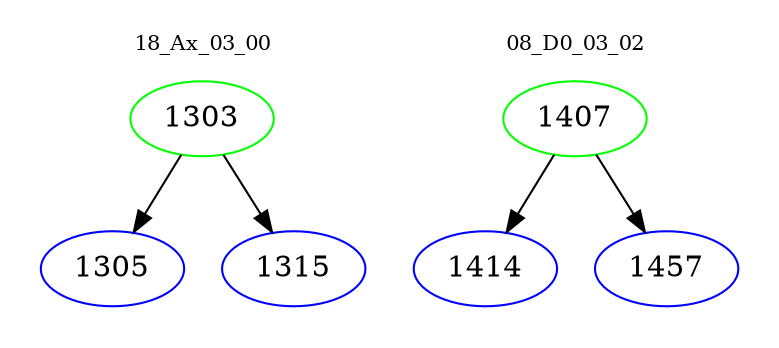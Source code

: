 digraph{
subgraph cluster_0 {
color = white
label = "18_Ax_03_00";
fontsize=10;
T0_1303 [label="1303", color="green"]
T0_1303 -> T0_1305 [color="black"]
T0_1305 [label="1305", color="blue"]
T0_1303 -> T0_1315 [color="black"]
T0_1315 [label="1315", color="blue"]
}
subgraph cluster_1 {
color = white
label = "08_D0_03_02";
fontsize=10;
T1_1407 [label="1407", color="green"]
T1_1407 -> T1_1414 [color="black"]
T1_1414 [label="1414", color="blue"]
T1_1407 -> T1_1457 [color="black"]
T1_1457 [label="1457", color="blue"]
}
}
